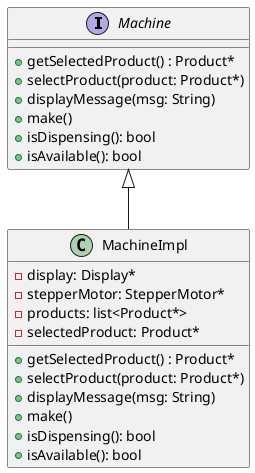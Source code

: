 @startuml machine-diagram 

interface Machine {
    + getSelectedProduct() : Product*
    + selectProduct(product: Product*)
    + displayMessage(msg: String)
    + make()
    + isDispensing(): bool
    + isAvailable(): bool
}

class MachineImpl {
    - display: Display*
    - stepperMotor: StepperMotor*
    - products: list<Product*>
    - selectedProduct: Product*

    + getSelectedProduct() : Product*
    + selectProduct(product: Product*)
    + displayMessage(msg: String)
    + make()
    + isDispensing(): bool
    + isAvailable(): bool
}

Machine <|-- MachineImpl



@enduml